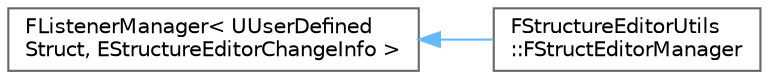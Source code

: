 digraph "Graphical Class Hierarchy"
{
 // INTERACTIVE_SVG=YES
 // LATEX_PDF_SIZE
  bgcolor="transparent";
  edge [fontname=Helvetica,fontsize=10,labelfontname=Helvetica,labelfontsize=10];
  node [fontname=Helvetica,fontsize=10,shape=box,height=0.2,width=0.4];
  rankdir="LR";
  Node0 [id="Node000000",label="FListenerManager\< UUserDefined\lStruct, EStructureEditorChangeInfo \>",height=0.2,width=0.4,color="grey40", fillcolor="white", style="filled",URL="$d8/da7/classFListenerManager.html",tooltip=" "];
  Node0 -> Node1 [id="edge4103_Node000000_Node000001",dir="back",color="steelblue1",style="solid",tooltip=" "];
  Node1 [id="Node000001",label="FStructureEditorUtils\l::FStructEditorManager",height=0.2,width=0.4,color="grey40", fillcolor="white", style="filled",URL="$d0/d89/classFStructureEditorUtils_1_1FStructEditorManager.html",tooltip=" "];
}
